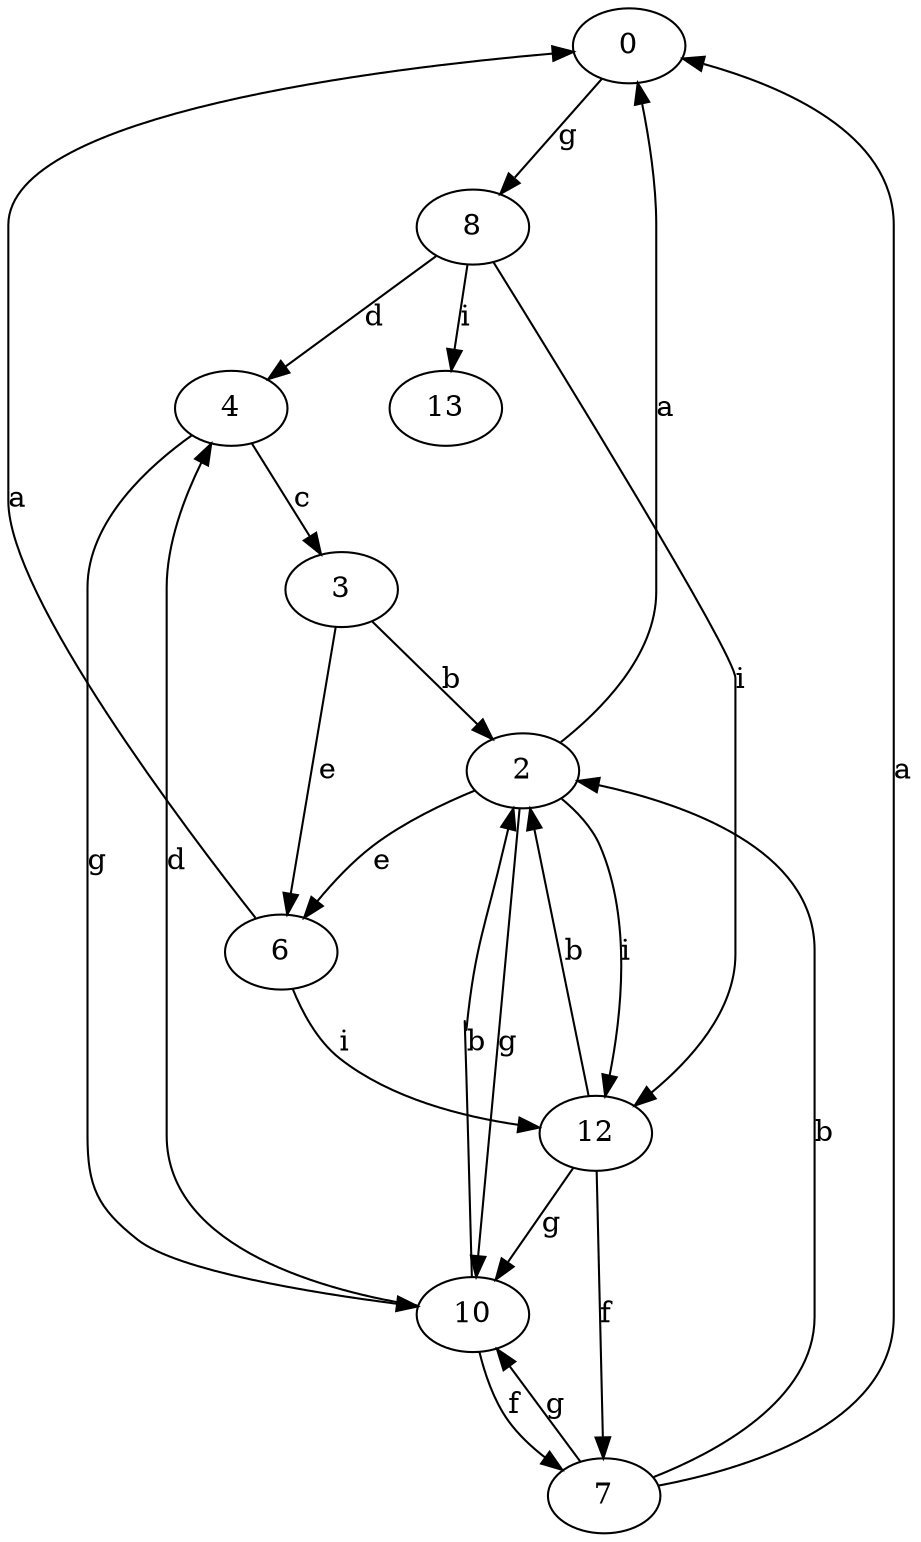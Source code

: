strict digraph  {
0;
2;
3;
4;
6;
7;
8;
10;
12;
13;
0 -> 8  [label=g];
2 -> 0  [label=a];
2 -> 6  [label=e];
2 -> 10  [label=g];
2 -> 12  [label=i];
3 -> 2  [label=b];
3 -> 6  [label=e];
4 -> 3  [label=c];
4 -> 10  [label=g];
6 -> 0  [label=a];
6 -> 12  [label=i];
7 -> 0  [label=a];
7 -> 2  [label=b];
7 -> 10  [label=g];
8 -> 4  [label=d];
8 -> 12  [label=i];
8 -> 13  [label=i];
10 -> 2  [label=b];
10 -> 4  [label=d];
10 -> 7  [label=f];
12 -> 2  [label=b];
12 -> 7  [label=f];
12 -> 10  [label=g];
}

